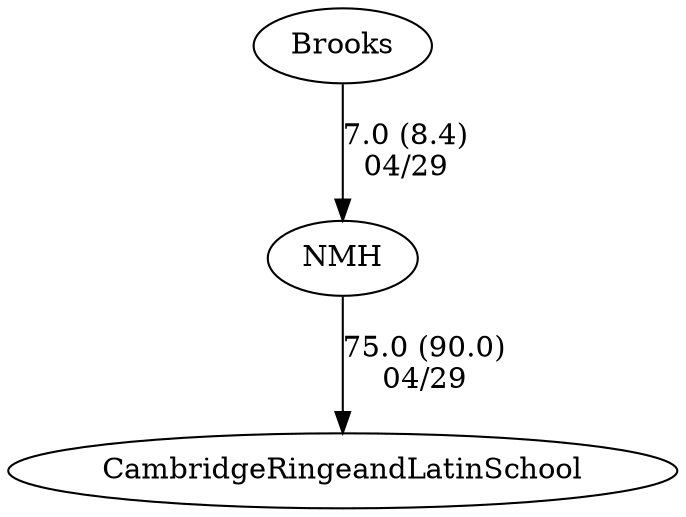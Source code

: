 digraph girls5foursNMH {NMH [URL="girls5foursNMHNMH.html"];Brooks [URL="girls5foursNMHBrooks.html"];CambridgeRingeandLatinSchool [URL="girls5foursNMHCambridgeRingeandLatinSchool.html"];Brooks -> NMH[label="7.0 (8.4)
04/29", weight="93", tooltip="NEIRA Boys & Girls Fours,Northfield Mount Hermon, Brooks School, Cambridge Rindge & Latin			
Distance: Approx. 1250 Conditions: Significant head current, course slightly under the full 1500 m. Calm water and occasional drizzle.
None", URL="http://www.row2k.com/results/resultspage.cfm?UID=6B0B61A81F7CAE8C8A32C8CDB18E91ED&cat=5", random="random"]; 
NMH -> CambridgeRingeandLatinSchool[label="75.0 (90.0)
04/29", weight="25", tooltip="NEIRA Boys & Girls Fours,Northfield Mount Hermon, Brooks School, Cambridge Rindge & Latin			
Distance: Approx. 1250 Conditions: Significant head current, course slightly under the full 1500 m. Calm water and occasional drizzle.
None", URL="http://www.row2k.com/results/resultspage.cfm?UID=6B0B61A81F7CAE8C8A32C8CDB18E91ED&cat=5", random="random"]}